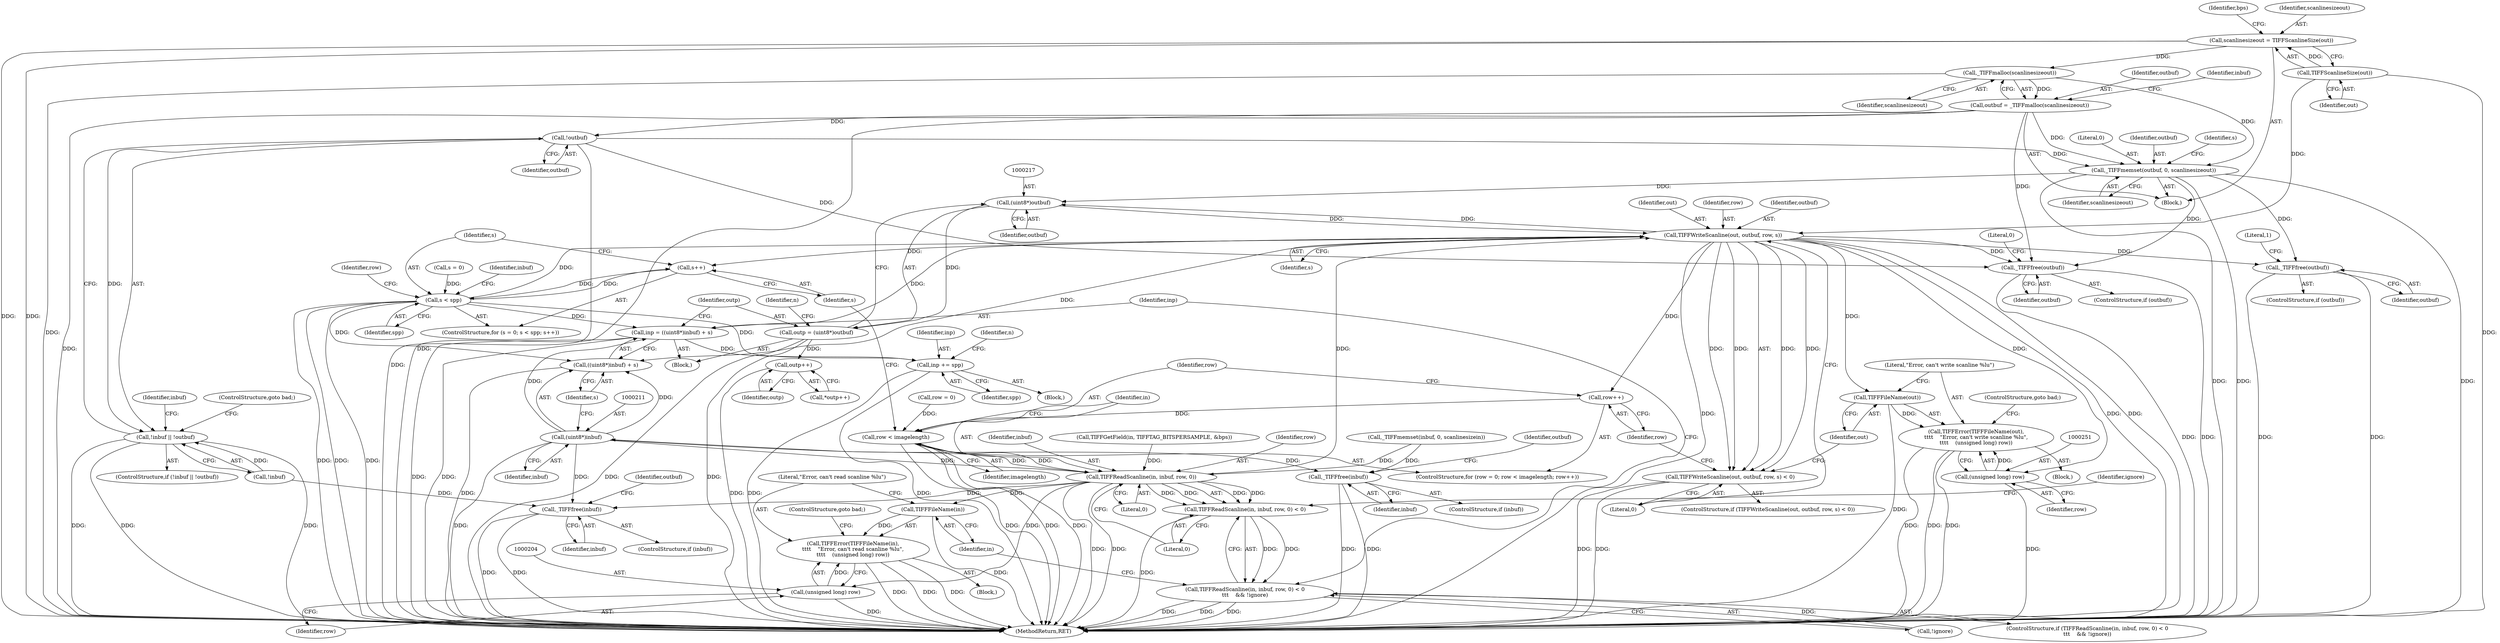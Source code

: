 digraph "0_libtiff_5c080298d59efa53264d7248bbe3a04660db6ef7@API" {
"1000150" [label="(Call,_TIFFmalloc(scanlinesizeout))"];
"1000110" [label="(Call,scanlinesizeout = TIFFScanlineSize(out))"];
"1000112" [label="(Call,TIFFScanlineSize(out))"];
"1000148" [label="(Call,outbuf = _TIFFmalloc(scanlinesizeout))"];
"1000156" [label="(Call,!outbuf)"];
"1000153" [label="(Call,!inbuf || !outbuf)"];
"1000163" [label="(Call,_TIFFmemset(outbuf, 0, scanlinesizeout))"];
"1000216" [label="(Call,(uint8*)outbuf)"];
"1000214" [label="(Call,outp = (uint8*)outbuf)"];
"1000230" [label="(Call,outp++)"];
"1000239" [label="(Call,TIFFWriteScanline(out, outbuf, row, s))"];
"1000174" [label="(Call,s++)"];
"1000171" [label="(Call,s < spp)"];
"1000207" [label="(Call,inp = ((uint8*)inbuf) + s)"];
"1000234" [label="(Call,inp += spp)"];
"1000209" [label="(Call,((uint8*)inbuf) + s)"];
"1000184" [label="(Call,row++)"];
"1000181" [label="(Call,row < imagelength)"];
"1000190" [label="(Call,TIFFReadScanline(in, inbuf, row, 0))"];
"1000189" [label="(Call,TIFFReadScanline(in, inbuf, row, 0) < 0)"];
"1000188" [label="(Call,TIFFReadScanline(in, inbuf, row, 0) < 0\n\t\t\t    && !ignore)"];
"1000200" [label="(Call,TIFFFileName(in))"];
"1000199" [label="(Call,TIFFError(TIFFFileName(in),\n\t\t\t\t    \"Error, can't read scanline %lu\",\n\t\t\t\t    (unsigned long) row))"];
"1000203" [label="(Call,(unsigned long) row)"];
"1000210" [label="(Call,(uint8*)inbuf)"];
"1000256" [label="(Call,_TIFFfree(inbuf))"];
"1000267" [label="(Call,_TIFFfree(inbuf))"];
"1000238" [label="(Call,TIFFWriteScanline(out, outbuf, row, s) < 0)"];
"1000247" [label="(Call,TIFFFileName(out))"];
"1000246" [label="(Call,TIFFError(TIFFFileName(out),\n\t\t\t\t    \"Error, can't write scanline %lu\",\n\t\t\t\t    (unsigned long) row))"];
"1000250" [label="(Call,(unsigned long) row)"];
"1000260" [label="(Call,_TIFFfree(outbuf))"];
"1000271" [label="(Call,_TIFFfree(outbuf))"];
"1000263" [label="(Literal,1)"];
"1000274" [label="(Literal,0)"];
"1000150" [label="(Call,_TIFFmalloc(scanlinesizeout))"];
"1000249" [label="(Literal,\"Error, can't write scanline %lu\")"];
"1000163" [label="(Call,_TIFFmemset(outbuf, 0, scanlinesizeout))"];
"1000156" [label="(Call,!outbuf)"];
"1000191" [label="(Identifier,in)"];
"1000245" [label="(Block,)"];
"1000272" [label="(Identifier,outbuf)"];
"1000257" [label="(Identifier,inbuf)"];
"1000250" [label="(Call,(unsigned long) row)"];
"1000213" [label="(Identifier,s)"];
"1000199" [label="(Call,TIFFError(TIFFFileName(in),\n\t\t\t\t    \"Error, can't read scanline %lu\",\n\t\t\t\t    (unsigned long) row))"];
"1000179" [label="(Identifier,row)"];
"1000192" [label="(Identifier,inbuf)"];
"1000229" [label="(Call,*outp++)"];
"1000165" [label="(Literal,0)"];
"1000275" [label="(MethodReturn,RET)"];
"1000154" [label="(Call,!inbuf)"];
"1000254" [label="(ControlStructure,if (inbuf))"];
"1000196" [label="(Call,!ignore)"];
"1000239" [label="(Call,TIFFWriteScanline(out, outbuf, row, s))"];
"1000230" [label="(Call,outp++)"];
"1000270" [label="(Identifier,outbuf)"];
"1000172" [label="(Identifier,s)"];
"1000186" [label="(Block,)"];
"1000183" [label="(Identifier,imagelength)"];
"1000212" [label="(Identifier,inbuf)"];
"1000123" [label="(Identifier,bps)"];
"1000185" [label="(Identifier,row)"];
"1000166" [label="(Identifier,scanlinesizeout)"];
"1000261" [label="(Identifier,outbuf)"];
"1000243" [label="(Identifier,s)"];
"1000127" [label="(Call,TIFFGetField(in, TIFFTAG_BITSPERSAMPLE, &bps))"];
"1000177" [label="(ControlStructure,for (row = 0; row < imagelength; row++))"];
"1000148" [label="(Call,outbuf = _TIFFmalloc(scanlinesizeout))"];
"1000203" [label="(Call,(unsigned long) row)"];
"1000236" [label="(Identifier,spp)"];
"1000167" [label="(ControlStructure,for (s = 0; s < spp; s++))"];
"1000205" [label="(Identifier,row)"];
"1000174" [label="(Call,s++)"];
"1000149" [label="(Identifier,outbuf)"];
"1000260" [label="(Call,_TIFFfree(outbuf))"];
"1000164" [label="(Identifier,outbuf)"];
"1000184" [label="(Call,row++)"];
"1000190" [label="(Call,TIFFReadScanline(in, inbuf, row, 0))"];
"1000182" [label="(Identifier,row)"];
"1000151" [label="(Identifier,scanlinesizeout)"];
"1000259" [label="(Identifier,outbuf)"];
"1000221" [label="(Identifier,n)"];
"1000244" [label="(Literal,0)"];
"1000207" [label="(Call,inp = ((uint8*)inbuf) + s)"];
"1000235" [label="(Identifier,inp)"];
"1000237" [label="(ControlStructure,if (TIFFWriteScanline(out, outbuf, row, s) < 0))"];
"1000267" [label="(Call,_TIFFfree(inbuf))"];
"1000231" [label="(Identifier,outp)"];
"1000160" [label="(Identifier,inbuf)"];
"1000240" [label="(Identifier,out)"];
"1000268" [label="(Identifier,inbuf)"];
"1000157" [label="(Identifier,outbuf)"];
"1000103" [label="(Block,)"];
"1000158" [label="(ControlStructure,goto bad;)"];
"1000111" [label="(Identifier,scanlinesizeout)"];
"1000225" [label="(Identifier,n)"];
"1000187" [label="(ControlStructure,if (TIFFReadScanline(in, inbuf, row, 0) < 0\n\t\t\t    && !ignore))"];
"1000215" [label="(Identifier,outp)"];
"1000201" [label="(Identifier,in)"];
"1000169" [label="(Identifier,s)"];
"1000189" [label="(Call,TIFFReadScanline(in, inbuf, row, 0) < 0)"];
"1000247" [label="(Call,TIFFFileName(out))"];
"1000209" [label="(Call,((uint8*)inbuf) + s)"];
"1000256" [label="(Call,_TIFFfree(inbuf))"];
"1000168" [label="(Call,s = 0)"];
"1000188" [label="(Call,TIFFReadScanline(in, inbuf, row, 0) < 0\n\t\t\t    && !ignore)"];
"1000181" [label="(Call,row < imagelength)"];
"1000200" [label="(Call,TIFFFileName(in))"];
"1000159" [label="(Call,_TIFFmemset(inbuf, 0, scanlinesizein))"];
"1000206" [label="(ControlStructure,goto bad;)"];
"1000110" [label="(Call,scanlinesizeout = TIFFScanlineSize(out))"];
"1000195" [label="(Literal,0)"];
"1000112" [label="(Call,TIFFScanlineSize(out))"];
"1000153" [label="(Call,!inbuf || !outbuf)"];
"1000218" [label="(Identifier,outbuf)"];
"1000253" [label="(ControlStructure,goto bad;)"];
"1000234" [label="(Call,inp += spp)"];
"1000202" [label="(Literal,\"Error, can't read scanline %lu\")"];
"1000248" [label="(Identifier,out)"];
"1000246" [label="(Call,TIFFError(TIFFFileName(out),\n\t\t\t\t    \"Error, can't write scanline %lu\",\n\t\t\t\t    (unsigned long) row))"];
"1000198" [label="(Block,)"];
"1000197" [label="(Identifier,ignore)"];
"1000269" [label="(ControlStructure,if (outbuf))"];
"1000265" [label="(ControlStructure,if (inbuf))"];
"1000175" [label="(Identifier,s)"];
"1000155" [label="(Identifier,inbuf)"];
"1000194" [label="(Literal,0)"];
"1000271" [label="(Call,_TIFFfree(outbuf))"];
"1000214" [label="(Call,outp = (uint8*)outbuf)"];
"1000216" [label="(Call,(uint8*)outbuf)"];
"1000242" [label="(Identifier,row)"];
"1000210" [label="(Call,(uint8*)inbuf)"];
"1000258" [label="(ControlStructure,if (outbuf))"];
"1000178" [label="(Call,row = 0)"];
"1000113" [label="(Identifier,out)"];
"1000173" [label="(Identifier,spp)"];
"1000241" [label="(Identifier,outbuf)"];
"1000208" [label="(Identifier,inp)"];
"1000238" [label="(Call,TIFFWriteScanline(out, outbuf, row, s) < 0)"];
"1000227" [label="(Block,)"];
"1000193" [label="(Identifier,row)"];
"1000152" [label="(ControlStructure,if (!inbuf || !outbuf))"];
"1000252" [label="(Identifier,row)"];
"1000171" [label="(Call,s < spp)"];
"1000255" [label="(Identifier,inbuf)"];
"1000150" -> "1000148"  [label="AST: "];
"1000150" -> "1000151"  [label="CFG: "];
"1000151" -> "1000150"  [label="AST: "];
"1000148" -> "1000150"  [label="CFG: "];
"1000150" -> "1000275"  [label="DDG: "];
"1000150" -> "1000148"  [label="DDG: "];
"1000110" -> "1000150"  [label="DDG: "];
"1000150" -> "1000163"  [label="DDG: "];
"1000110" -> "1000103"  [label="AST: "];
"1000110" -> "1000112"  [label="CFG: "];
"1000111" -> "1000110"  [label="AST: "];
"1000112" -> "1000110"  [label="AST: "];
"1000123" -> "1000110"  [label="CFG: "];
"1000110" -> "1000275"  [label="DDG: "];
"1000110" -> "1000275"  [label="DDG: "];
"1000112" -> "1000110"  [label="DDG: "];
"1000112" -> "1000113"  [label="CFG: "];
"1000113" -> "1000112"  [label="AST: "];
"1000112" -> "1000275"  [label="DDG: "];
"1000112" -> "1000239"  [label="DDG: "];
"1000148" -> "1000103"  [label="AST: "];
"1000149" -> "1000148"  [label="AST: "];
"1000155" -> "1000148"  [label="CFG: "];
"1000148" -> "1000275"  [label="DDG: "];
"1000148" -> "1000275"  [label="DDG: "];
"1000148" -> "1000156"  [label="DDG: "];
"1000148" -> "1000163"  [label="DDG: "];
"1000148" -> "1000271"  [label="DDG: "];
"1000156" -> "1000153"  [label="AST: "];
"1000156" -> "1000157"  [label="CFG: "];
"1000157" -> "1000156"  [label="AST: "];
"1000153" -> "1000156"  [label="CFG: "];
"1000156" -> "1000275"  [label="DDG: "];
"1000156" -> "1000153"  [label="DDG: "];
"1000156" -> "1000163"  [label="DDG: "];
"1000156" -> "1000271"  [label="DDG: "];
"1000153" -> "1000152"  [label="AST: "];
"1000153" -> "1000154"  [label="CFG: "];
"1000154" -> "1000153"  [label="AST: "];
"1000158" -> "1000153"  [label="CFG: "];
"1000160" -> "1000153"  [label="CFG: "];
"1000153" -> "1000275"  [label="DDG: "];
"1000153" -> "1000275"  [label="DDG: "];
"1000153" -> "1000275"  [label="DDG: "];
"1000154" -> "1000153"  [label="DDG: "];
"1000163" -> "1000103"  [label="AST: "];
"1000163" -> "1000166"  [label="CFG: "];
"1000164" -> "1000163"  [label="AST: "];
"1000165" -> "1000163"  [label="AST: "];
"1000166" -> "1000163"  [label="AST: "];
"1000169" -> "1000163"  [label="CFG: "];
"1000163" -> "1000275"  [label="DDG: "];
"1000163" -> "1000275"  [label="DDG: "];
"1000163" -> "1000275"  [label="DDG: "];
"1000163" -> "1000216"  [label="DDG: "];
"1000163" -> "1000260"  [label="DDG: "];
"1000163" -> "1000271"  [label="DDG: "];
"1000216" -> "1000214"  [label="AST: "];
"1000216" -> "1000218"  [label="CFG: "];
"1000217" -> "1000216"  [label="AST: "];
"1000218" -> "1000216"  [label="AST: "];
"1000214" -> "1000216"  [label="CFG: "];
"1000216" -> "1000214"  [label="DDG: "];
"1000239" -> "1000216"  [label="DDG: "];
"1000216" -> "1000239"  [label="DDG: "];
"1000214" -> "1000186"  [label="AST: "];
"1000215" -> "1000214"  [label="AST: "];
"1000221" -> "1000214"  [label="CFG: "];
"1000214" -> "1000275"  [label="DDG: "];
"1000214" -> "1000275"  [label="DDG: "];
"1000214" -> "1000230"  [label="DDG: "];
"1000230" -> "1000229"  [label="AST: "];
"1000230" -> "1000231"  [label="CFG: "];
"1000231" -> "1000230"  [label="AST: "];
"1000229" -> "1000230"  [label="CFG: "];
"1000230" -> "1000275"  [label="DDG: "];
"1000239" -> "1000238"  [label="AST: "];
"1000239" -> "1000243"  [label="CFG: "];
"1000240" -> "1000239"  [label="AST: "];
"1000241" -> "1000239"  [label="AST: "];
"1000242" -> "1000239"  [label="AST: "];
"1000243" -> "1000239"  [label="AST: "];
"1000244" -> "1000239"  [label="CFG: "];
"1000239" -> "1000275"  [label="DDG: "];
"1000239" -> "1000275"  [label="DDG: "];
"1000239" -> "1000275"  [label="DDG: "];
"1000239" -> "1000174"  [label="DDG: "];
"1000239" -> "1000184"  [label="DDG: "];
"1000239" -> "1000207"  [label="DDG: "];
"1000239" -> "1000209"  [label="DDG: "];
"1000239" -> "1000238"  [label="DDG: "];
"1000239" -> "1000238"  [label="DDG: "];
"1000239" -> "1000238"  [label="DDG: "];
"1000239" -> "1000238"  [label="DDG: "];
"1000190" -> "1000239"  [label="DDG: "];
"1000171" -> "1000239"  [label="DDG: "];
"1000239" -> "1000247"  [label="DDG: "];
"1000239" -> "1000250"  [label="DDG: "];
"1000239" -> "1000260"  [label="DDG: "];
"1000239" -> "1000271"  [label="DDG: "];
"1000174" -> "1000167"  [label="AST: "];
"1000174" -> "1000175"  [label="CFG: "];
"1000175" -> "1000174"  [label="AST: "];
"1000172" -> "1000174"  [label="CFG: "];
"1000174" -> "1000171"  [label="DDG: "];
"1000171" -> "1000174"  [label="DDG: "];
"1000171" -> "1000167"  [label="AST: "];
"1000171" -> "1000173"  [label="CFG: "];
"1000172" -> "1000171"  [label="AST: "];
"1000173" -> "1000171"  [label="AST: "];
"1000179" -> "1000171"  [label="CFG: "];
"1000255" -> "1000171"  [label="CFG: "];
"1000171" -> "1000275"  [label="DDG: "];
"1000171" -> "1000275"  [label="DDG: "];
"1000171" -> "1000275"  [label="DDG: "];
"1000168" -> "1000171"  [label="DDG: "];
"1000171" -> "1000207"  [label="DDG: "];
"1000171" -> "1000209"  [label="DDG: "];
"1000171" -> "1000234"  [label="DDG: "];
"1000207" -> "1000186"  [label="AST: "];
"1000207" -> "1000209"  [label="CFG: "];
"1000208" -> "1000207"  [label="AST: "];
"1000209" -> "1000207"  [label="AST: "];
"1000215" -> "1000207"  [label="CFG: "];
"1000207" -> "1000275"  [label="DDG: "];
"1000207" -> "1000275"  [label="DDG: "];
"1000210" -> "1000207"  [label="DDG: "];
"1000207" -> "1000234"  [label="DDG: "];
"1000234" -> "1000227"  [label="AST: "];
"1000234" -> "1000236"  [label="CFG: "];
"1000235" -> "1000234"  [label="AST: "];
"1000236" -> "1000234"  [label="AST: "];
"1000225" -> "1000234"  [label="CFG: "];
"1000234" -> "1000275"  [label="DDG: "];
"1000234" -> "1000275"  [label="DDG: "];
"1000209" -> "1000213"  [label="CFG: "];
"1000210" -> "1000209"  [label="AST: "];
"1000213" -> "1000209"  [label="AST: "];
"1000209" -> "1000275"  [label="DDG: "];
"1000210" -> "1000209"  [label="DDG: "];
"1000184" -> "1000177"  [label="AST: "];
"1000184" -> "1000185"  [label="CFG: "];
"1000185" -> "1000184"  [label="AST: "];
"1000182" -> "1000184"  [label="CFG: "];
"1000184" -> "1000181"  [label="DDG: "];
"1000181" -> "1000177"  [label="AST: "];
"1000181" -> "1000183"  [label="CFG: "];
"1000182" -> "1000181"  [label="AST: "];
"1000183" -> "1000181"  [label="AST: "];
"1000191" -> "1000181"  [label="CFG: "];
"1000175" -> "1000181"  [label="CFG: "];
"1000181" -> "1000275"  [label="DDG: "];
"1000181" -> "1000275"  [label="DDG: "];
"1000181" -> "1000275"  [label="DDG: "];
"1000178" -> "1000181"  [label="DDG: "];
"1000181" -> "1000190"  [label="DDG: "];
"1000190" -> "1000189"  [label="AST: "];
"1000190" -> "1000194"  [label="CFG: "];
"1000191" -> "1000190"  [label="AST: "];
"1000192" -> "1000190"  [label="AST: "];
"1000193" -> "1000190"  [label="AST: "];
"1000194" -> "1000190"  [label="AST: "];
"1000195" -> "1000190"  [label="CFG: "];
"1000190" -> "1000275"  [label="DDG: "];
"1000190" -> "1000275"  [label="DDG: "];
"1000190" -> "1000189"  [label="DDG: "];
"1000190" -> "1000189"  [label="DDG: "];
"1000190" -> "1000189"  [label="DDG: "];
"1000190" -> "1000189"  [label="DDG: "];
"1000127" -> "1000190"  [label="DDG: "];
"1000159" -> "1000190"  [label="DDG: "];
"1000210" -> "1000190"  [label="DDG: "];
"1000190" -> "1000200"  [label="DDG: "];
"1000190" -> "1000203"  [label="DDG: "];
"1000190" -> "1000210"  [label="DDG: "];
"1000190" -> "1000267"  [label="DDG: "];
"1000189" -> "1000188"  [label="AST: "];
"1000189" -> "1000195"  [label="CFG: "];
"1000195" -> "1000189"  [label="AST: "];
"1000197" -> "1000189"  [label="CFG: "];
"1000188" -> "1000189"  [label="CFG: "];
"1000189" -> "1000275"  [label="DDG: "];
"1000189" -> "1000188"  [label="DDG: "];
"1000189" -> "1000188"  [label="DDG: "];
"1000188" -> "1000187"  [label="AST: "];
"1000188" -> "1000196"  [label="CFG: "];
"1000196" -> "1000188"  [label="AST: "];
"1000201" -> "1000188"  [label="CFG: "];
"1000208" -> "1000188"  [label="CFG: "];
"1000188" -> "1000275"  [label="DDG: "];
"1000188" -> "1000275"  [label="DDG: "];
"1000188" -> "1000275"  [label="DDG: "];
"1000196" -> "1000188"  [label="DDG: "];
"1000200" -> "1000199"  [label="AST: "];
"1000200" -> "1000201"  [label="CFG: "];
"1000201" -> "1000200"  [label="AST: "];
"1000202" -> "1000200"  [label="CFG: "];
"1000200" -> "1000275"  [label="DDG: "];
"1000200" -> "1000199"  [label="DDG: "];
"1000199" -> "1000198"  [label="AST: "];
"1000199" -> "1000203"  [label="CFG: "];
"1000202" -> "1000199"  [label="AST: "];
"1000203" -> "1000199"  [label="AST: "];
"1000206" -> "1000199"  [label="CFG: "];
"1000199" -> "1000275"  [label="DDG: "];
"1000199" -> "1000275"  [label="DDG: "];
"1000199" -> "1000275"  [label="DDG: "];
"1000203" -> "1000199"  [label="DDG: "];
"1000203" -> "1000205"  [label="CFG: "];
"1000204" -> "1000203"  [label="AST: "];
"1000205" -> "1000203"  [label="AST: "];
"1000203" -> "1000275"  [label="DDG: "];
"1000210" -> "1000212"  [label="CFG: "];
"1000211" -> "1000210"  [label="AST: "];
"1000212" -> "1000210"  [label="AST: "];
"1000213" -> "1000210"  [label="CFG: "];
"1000210" -> "1000275"  [label="DDG: "];
"1000210" -> "1000256"  [label="DDG: "];
"1000210" -> "1000267"  [label="DDG: "];
"1000256" -> "1000254"  [label="AST: "];
"1000256" -> "1000257"  [label="CFG: "];
"1000257" -> "1000256"  [label="AST: "];
"1000259" -> "1000256"  [label="CFG: "];
"1000256" -> "1000275"  [label="DDG: "];
"1000256" -> "1000275"  [label="DDG: "];
"1000159" -> "1000256"  [label="DDG: "];
"1000267" -> "1000265"  [label="AST: "];
"1000267" -> "1000268"  [label="CFG: "];
"1000268" -> "1000267"  [label="AST: "];
"1000270" -> "1000267"  [label="CFG: "];
"1000267" -> "1000275"  [label="DDG: "];
"1000267" -> "1000275"  [label="DDG: "];
"1000154" -> "1000267"  [label="DDG: "];
"1000238" -> "1000237"  [label="AST: "];
"1000238" -> "1000244"  [label="CFG: "];
"1000244" -> "1000238"  [label="AST: "];
"1000248" -> "1000238"  [label="CFG: "];
"1000185" -> "1000238"  [label="CFG: "];
"1000238" -> "1000275"  [label="DDG: "];
"1000238" -> "1000275"  [label="DDG: "];
"1000247" -> "1000246"  [label="AST: "];
"1000247" -> "1000248"  [label="CFG: "];
"1000248" -> "1000247"  [label="AST: "];
"1000249" -> "1000247"  [label="CFG: "];
"1000247" -> "1000275"  [label="DDG: "];
"1000247" -> "1000246"  [label="DDG: "];
"1000246" -> "1000245"  [label="AST: "];
"1000246" -> "1000250"  [label="CFG: "];
"1000249" -> "1000246"  [label="AST: "];
"1000250" -> "1000246"  [label="AST: "];
"1000253" -> "1000246"  [label="CFG: "];
"1000246" -> "1000275"  [label="DDG: "];
"1000246" -> "1000275"  [label="DDG: "];
"1000246" -> "1000275"  [label="DDG: "];
"1000250" -> "1000246"  [label="DDG: "];
"1000250" -> "1000252"  [label="CFG: "];
"1000251" -> "1000250"  [label="AST: "];
"1000252" -> "1000250"  [label="AST: "];
"1000250" -> "1000275"  [label="DDG: "];
"1000260" -> "1000258"  [label="AST: "];
"1000260" -> "1000261"  [label="CFG: "];
"1000261" -> "1000260"  [label="AST: "];
"1000263" -> "1000260"  [label="CFG: "];
"1000260" -> "1000275"  [label="DDG: "];
"1000260" -> "1000275"  [label="DDG: "];
"1000271" -> "1000269"  [label="AST: "];
"1000271" -> "1000272"  [label="CFG: "];
"1000272" -> "1000271"  [label="AST: "];
"1000274" -> "1000271"  [label="CFG: "];
"1000271" -> "1000275"  [label="DDG: "];
"1000271" -> "1000275"  [label="DDG: "];
}
